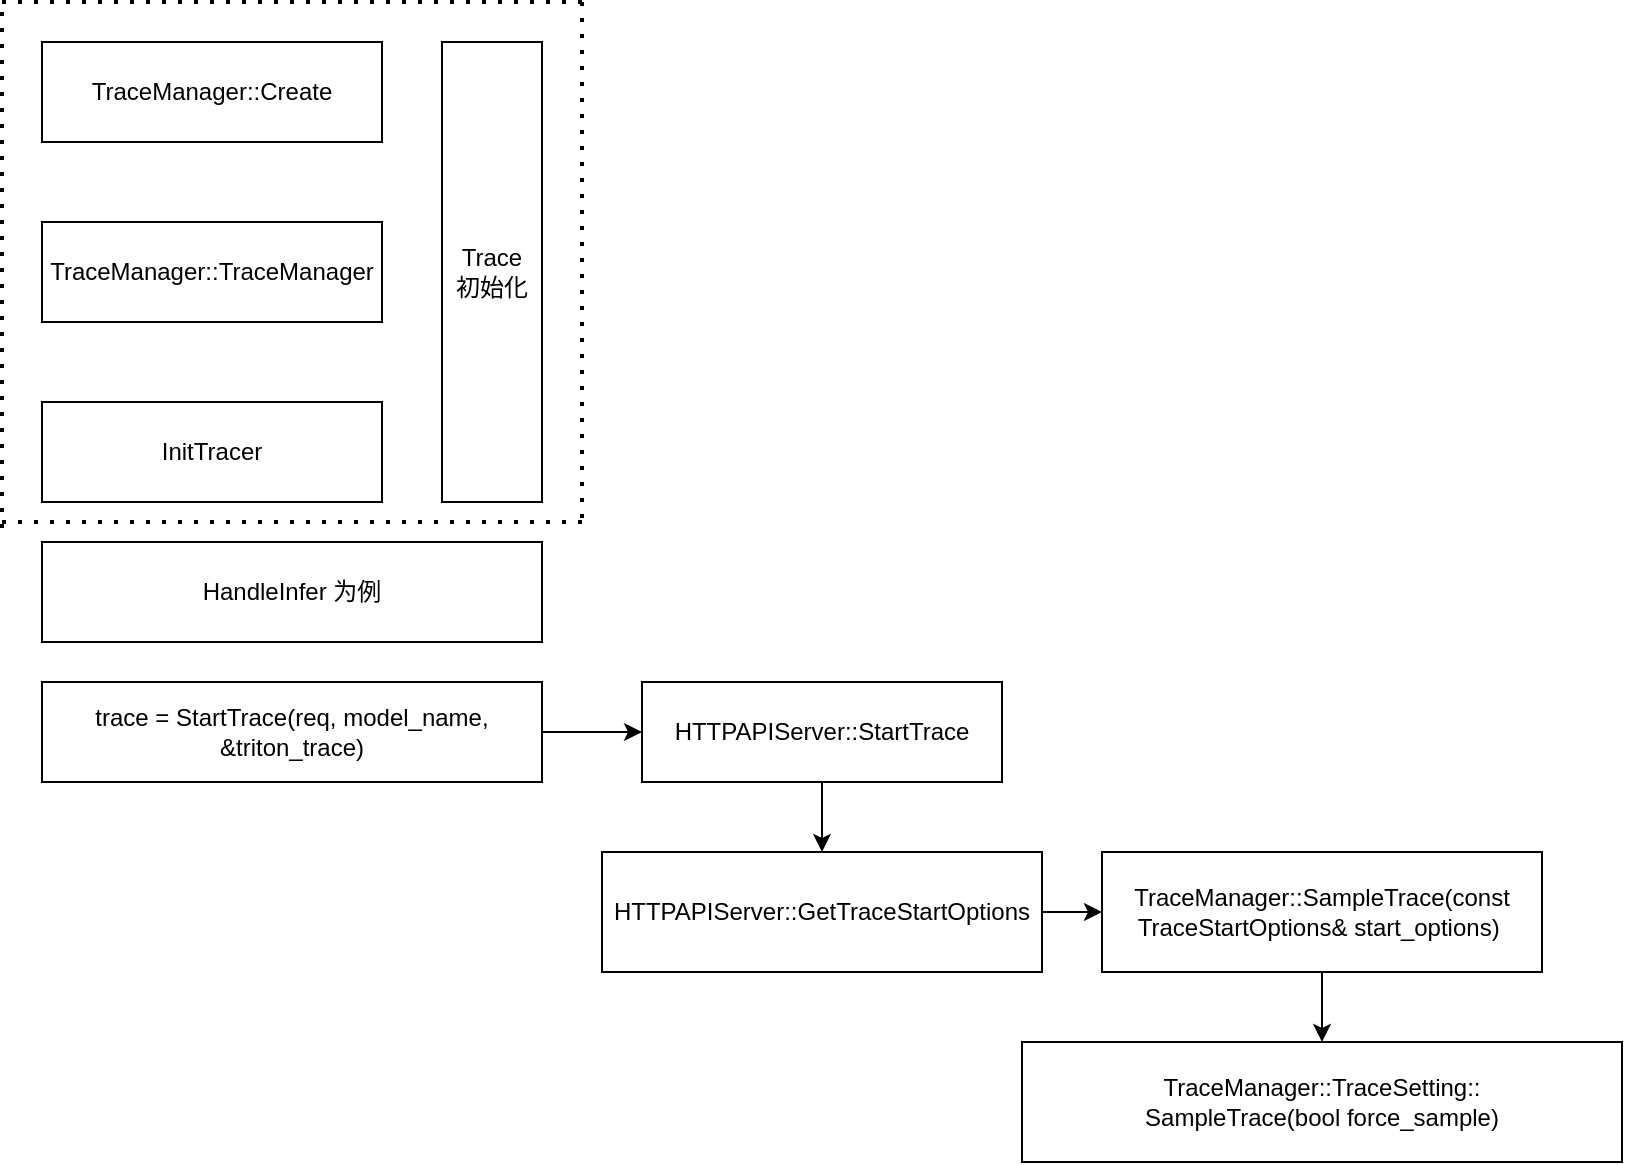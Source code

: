 <mxfile version="26.0.6">
  <diagram name="第 1 页" id="EpPXmLPkkomnz7rNQVSm">
    <mxGraphModel dx="2501" dy="772" grid="1" gridSize="10" guides="1" tooltips="1" connect="1" arrows="1" fold="1" page="1" pageScale="1" pageWidth="827" pageHeight="1169" math="0" shadow="0">
      <root>
        <mxCell id="0" />
        <mxCell id="1" parent="0" />
        <mxCell id="FnAUWs0G80Zd_X7ktiPO-1" value="TraceManager::Create" style="rounded=0;whiteSpace=wrap;html=1;" parent="1" vertex="1">
          <mxGeometry x="20" y="120" width="170" height="50" as="geometry" />
        </mxCell>
        <mxCell id="FnAUWs0G80Zd_X7ktiPO-2" value="TraceManager::TraceManager" style="rounded=0;whiteSpace=wrap;html=1;" parent="1" vertex="1">
          <mxGeometry x="20" y="210" width="170" height="50" as="geometry" />
        </mxCell>
        <mxCell id="FnAUWs0G80Zd_X7ktiPO-3" value="InitTracer" style="rounded=0;whiteSpace=wrap;html=1;" parent="1" vertex="1">
          <mxGeometry x="20" y="300" width="170" height="50" as="geometry" />
        </mxCell>
        <mxCell id="FnAUWs0G80Zd_X7ktiPO-4" value="Trace&lt;div&gt;初始化&lt;/div&gt;" style="rounded=0;whiteSpace=wrap;html=1;" parent="1" vertex="1">
          <mxGeometry x="220" y="120" width="50" height="230" as="geometry" />
        </mxCell>
        <mxCell id="FnAUWs0G80Zd_X7ktiPO-5" value="HandleInfer 为例" style="rounded=0;whiteSpace=wrap;html=1;" parent="1" vertex="1">
          <mxGeometry x="20" y="370" width="250" height="50" as="geometry" />
        </mxCell>
        <mxCell id="FnAUWs0G80Zd_X7ktiPO-16" style="edgeStyle=orthogonalEdgeStyle;rounded=0;orthogonalLoop=1;jettySize=auto;html=1;exitX=1;exitY=0.5;exitDx=0;exitDy=0;entryX=0;entryY=0.5;entryDx=0;entryDy=0;" parent="1" source="FnAUWs0G80Zd_X7ktiPO-6" target="FnAUWs0G80Zd_X7ktiPO-13" edge="1">
          <mxGeometry relative="1" as="geometry" />
        </mxCell>
        <mxCell id="FnAUWs0G80Zd_X7ktiPO-6" value="trace = StartTrace(req, model_name, &amp;amp;triton_trace)" style="rounded=0;whiteSpace=wrap;html=1;" parent="1" vertex="1">
          <mxGeometry x="20" y="440" width="250" height="50" as="geometry" />
        </mxCell>
        <mxCell id="FnAUWs0G80Zd_X7ktiPO-9" value="" style="endArrow=none;dashed=1;html=1;dashPattern=1 3;strokeWidth=2;rounded=0;" parent="1" edge="1">
          <mxGeometry width="50" height="50" relative="1" as="geometry">
            <mxPoint y="100" as="sourcePoint" />
            <mxPoint x="290" y="100" as="targetPoint" />
          </mxGeometry>
        </mxCell>
        <mxCell id="FnAUWs0G80Zd_X7ktiPO-10" value="" style="endArrow=none;dashed=1;html=1;dashPattern=1 3;strokeWidth=2;rounded=0;" parent="1" edge="1">
          <mxGeometry width="50" height="50" relative="1" as="geometry">
            <mxPoint x="290" y="100" as="sourcePoint" />
            <mxPoint x="290" y="360" as="targetPoint" />
          </mxGeometry>
        </mxCell>
        <mxCell id="FnAUWs0G80Zd_X7ktiPO-11" value="" style="endArrow=none;dashed=1;html=1;dashPattern=1 3;strokeWidth=2;rounded=0;" parent="1" edge="1">
          <mxGeometry width="50" height="50" relative="1" as="geometry">
            <mxPoint y="360" as="sourcePoint" />
            <mxPoint x="290" y="360" as="targetPoint" />
          </mxGeometry>
        </mxCell>
        <mxCell id="FnAUWs0G80Zd_X7ktiPO-12" value="" style="endArrow=none;dashed=1;html=1;dashPattern=1 3;strokeWidth=2;rounded=0;" parent="1" edge="1">
          <mxGeometry width="50" height="50" relative="1" as="geometry">
            <mxPoint y="105" as="sourcePoint" />
            <mxPoint y="365" as="targetPoint" />
          </mxGeometry>
        </mxCell>
        <mxCell id="FnAUWs0G80Zd_X7ktiPO-18" value="" style="edgeStyle=orthogonalEdgeStyle;rounded=0;orthogonalLoop=1;jettySize=auto;html=1;" parent="1" source="FnAUWs0G80Zd_X7ktiPO-13" target="FnAUWs0G80Zd_X7ktiPO-17" edge="1">
          <mxGeometry relative="1" as="geometry" />
        </mxCell>
        <mxCell id="FnAUWs0G80Zd_X7ktiPO-13" value="HTTPAPIServer::StartTrace" style="rounded=0;whiteSpace=wrap;html=1;" parent="1" vertex="1">
          <mxGeometry x="320" y="440" width="180" height="50" as="geometry" />
        </mxCell>
        <mxCell id="JR5Jj58M51ixNDSZ0nal-2" value="" style="edgeStyle=orthogonalEdgeStyle;rounded=0;orthogonalLoop=1;jettySize=auto;html=1;" edge="1" parent="1" source="FnAUWs0G80Zd_X7ktiPO-17" target="JR5Jj58M51ixNDSZ0nal-1">
          <mxGeometry relative="1" as="geometry" />
        </mxCell>
        <mxCell id="FnAUWs0G80Zd_X7ktiPO-17" value="HTTPAPIServer::GetTraceStartOptions" style="rounded=0;whiteSpace=wrap;html=1;" parent="1" vertex="1">
          <mxGeometry x="300" y="525" width="220" height="60" as="geometry" />
        </mxCell>
        <mxCell id="JR5Jj58M51ixNDSZ0nal-4" value="" style="edgeStyle=orthogonalEdgeStyle;rounded=0;orthogonalLoop=1;jettySize=auto;html=1;" edge="1" parent="1" source="JR5Jj58M51ixNDSZ0nal-1" target="JR5Jj58M51ixNDSZ0nal-3">
          <mxGeometry relative="1" as="geometry" />
        </mxCell>
        <mxCell id="JR5Jj58M51ixNDSZ0nal-1" value="TraceManager::SampleTrace(const TraceStartOptions&amp;amp; start_options)&amp;nbsp;" style="rounded=0;whiteSpace=wrap;html=1;" vertex="1" parent="1">
          <mxGeometry x="550" y="525" width="220" height="60" as="geometry" />
        </mxCell>
        <mxCell id="JR5Jj58M51ixNDSZ0nal-3" value="TraceManager::TraceSetting::&lt;div&gt;SampleTrace(bool force_sample)&lt;/div&gt;" style="rounded=0;whiteSpace=wrap;html=1;" vertex="1" parent="1">
          <mxGeometry x="510" y="620" width="300" height="60" as="geometry" />
        </mxCell>
      </root>
    </mxGraphModel>
  </diagram>
</mxfile>
